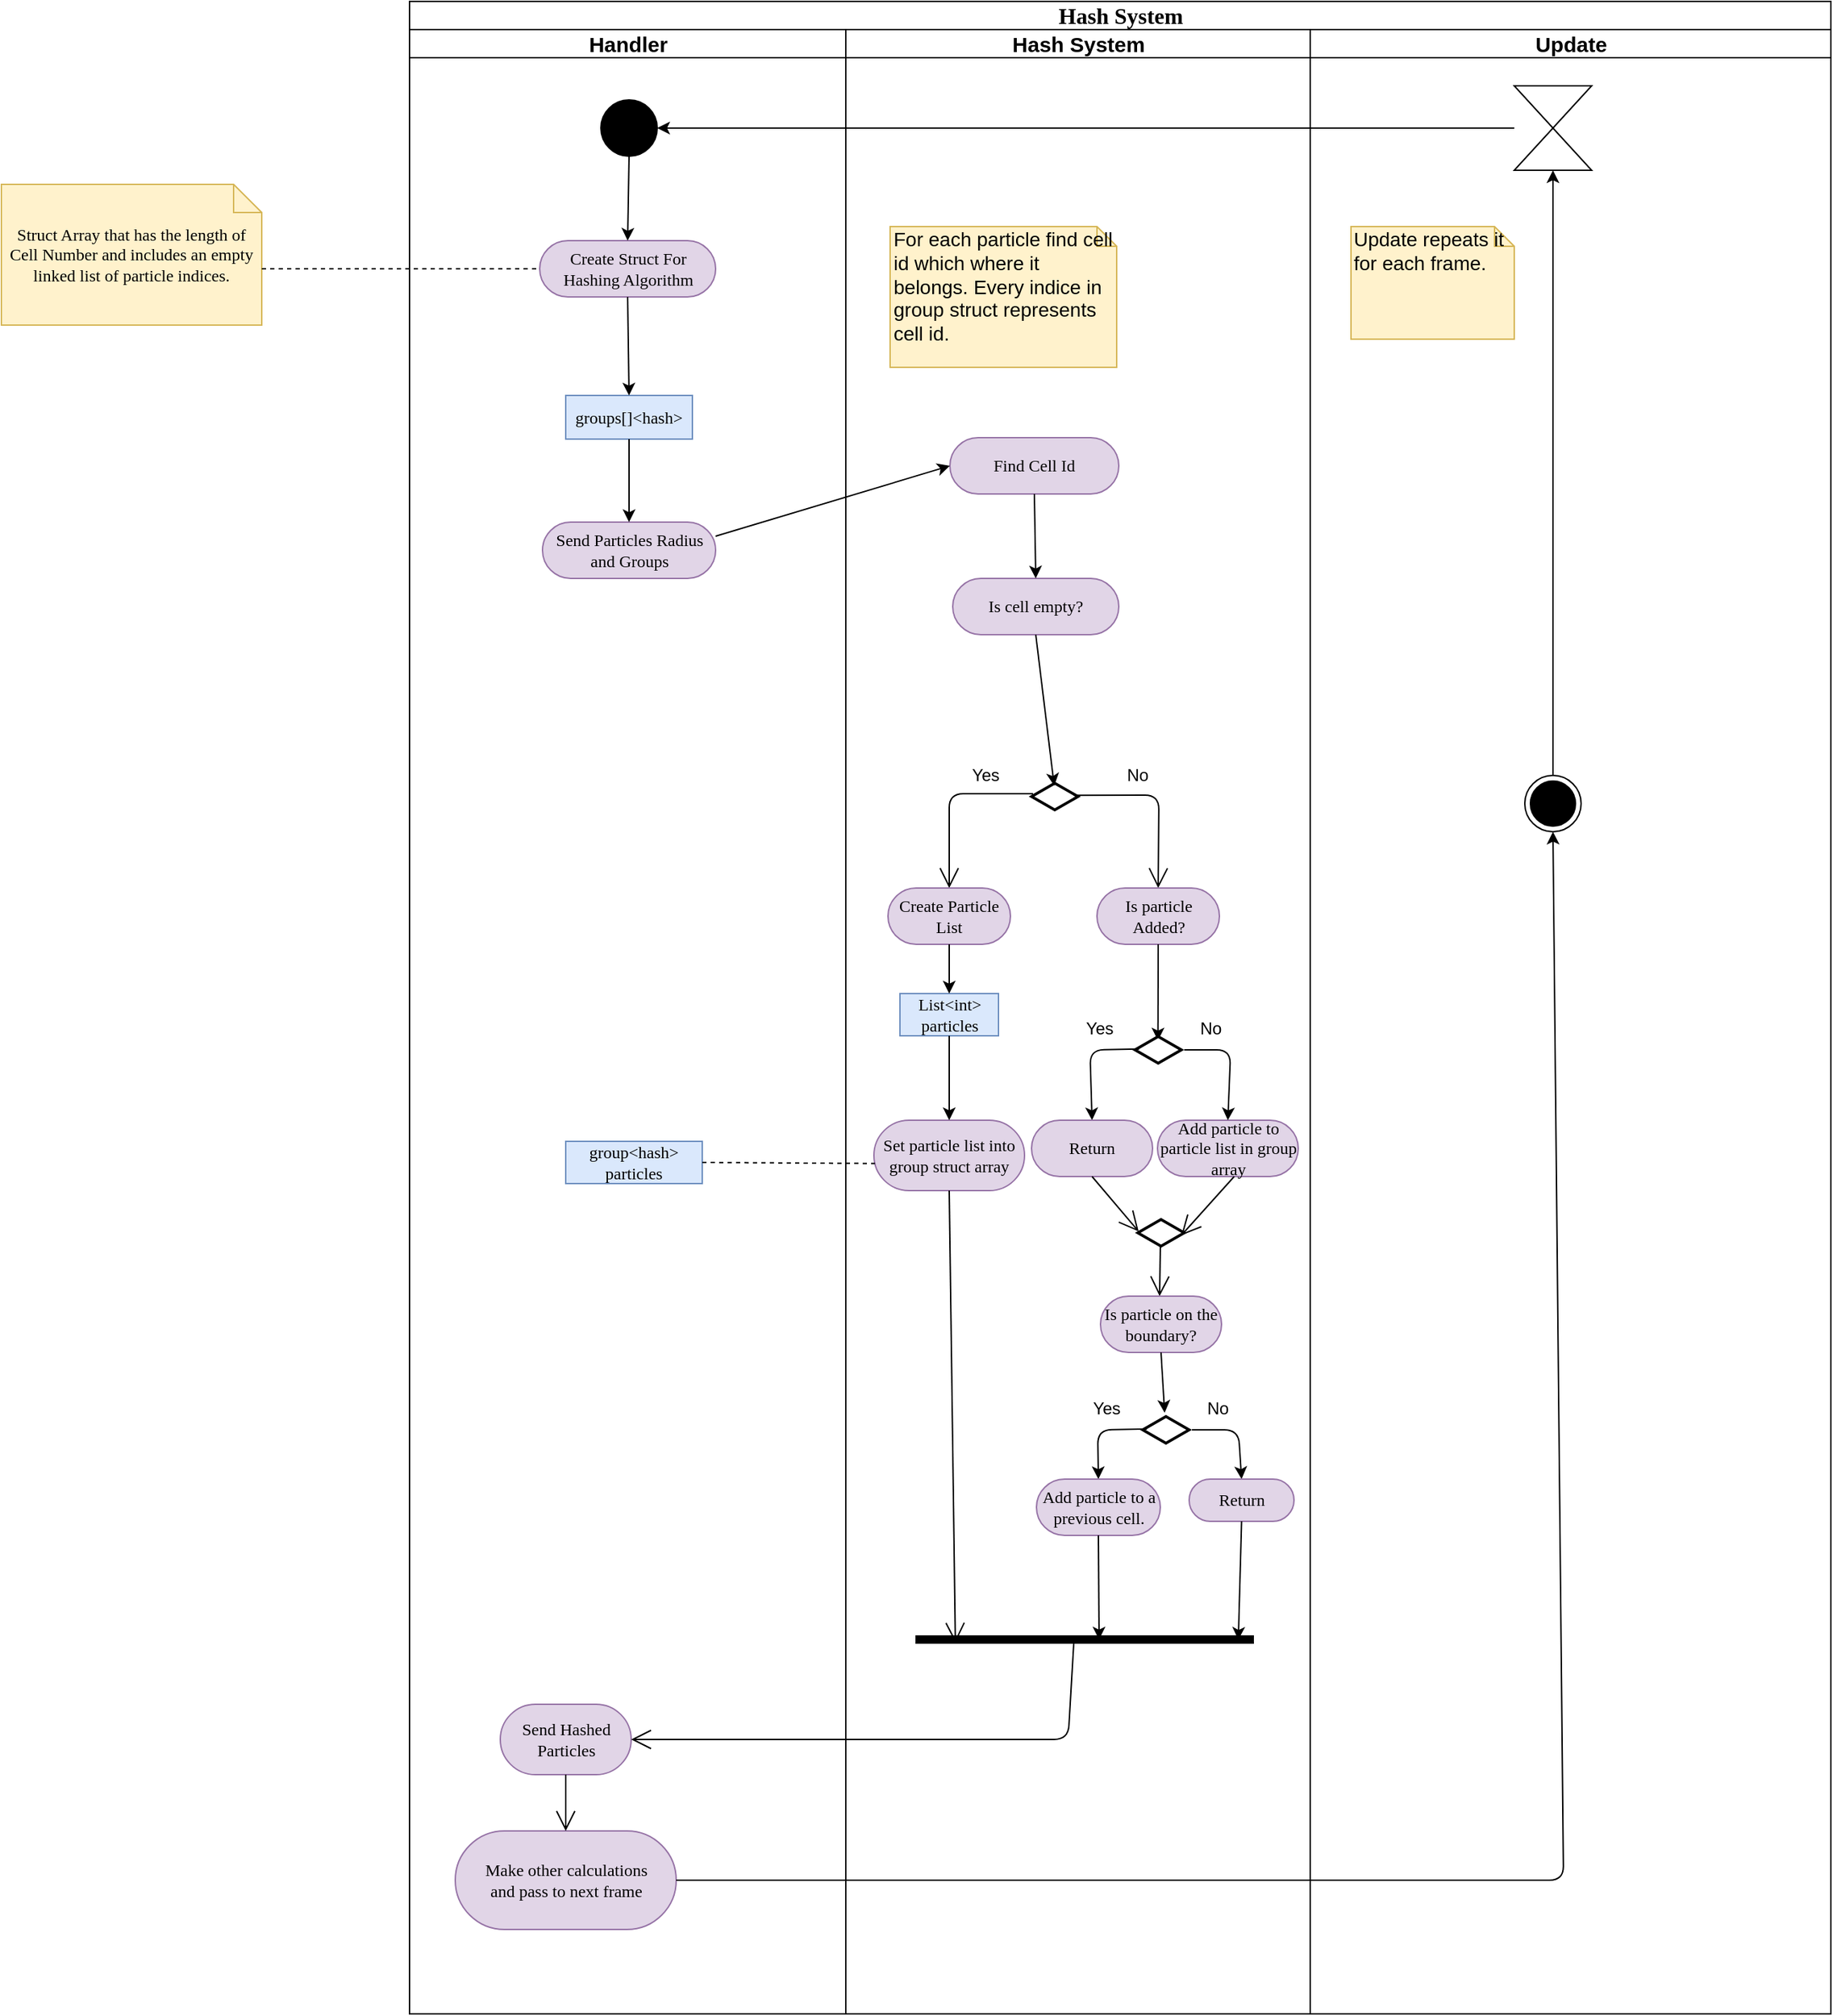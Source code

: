 <mxfile version="12.8.1" type="device"><diagram name="Page-1" id="0783ab3e-0a74-02c8-0abd-f7b4e66b4bec"><mxGraphModel dx="3220" dy="2288" grid="1" gridSize="10" guides="1" tooltips="1" connect="1" arrows="1" fold="1" page="1" pageScale="1" pageWidth="850" pageHeight="1100" background="#ffffff" math="0" shadow="0"><root><mxCell id="0"/><mxCell id="1" parent="0"/><mxCell id="iyxIDx-SKi2XZ2hmheYC-2" value="&lt;font style=&quot;font-size: 16px&quot;&gt;Hash System&lt;/font&gt;" style="swimlane;html=1;childLayout=stackLayout;startSize=20;rounded=0;shadow=0;comic=0;labelBackgroundColor=none;strokeWidth=1;fontFamily=Verdana;fontSize=14;align=center;" parent="1" vertex="1"><mxGeometry x="-480" y="-270" width="1010" height="1430" as="geometry"><mxRectangle x="40" y="20" width="60" height="20" as="alternateBounds"/></mxGeometry></mxCell><mxCell id="iyxIDx-SKi2XZ2hmheYC-3" value="&lt;font style=&quot;font-size: 15px&quot;&gt;Handler&lt;/font&gt;" style="swimlane;html=1;startSize=20;" parent="iyxIDx-SKi2XZ2hmheYC-2" vertex="1"><mxGeometry y="20" width="310" height="1410" as="geometry"/></mxCell><mxCell id="iyxIDx-SKi2XZ2hmheYC-128" value="" style="ellipse;whiteSpace=wrap;html=1;rounded=0;shadow=0;comic=0;labelBackgroundColor=none;strokeWidth=1;fillColor=#000000;fontFamily=Verdana;fontSize=12;align=center;" parent="iyxIDx-SKi2XZ2hmheYC-3" vertex="1"><mxGeometry x="136" y="50" width="40" height="40" as="geometry"/></mxCell><mxCell id="iyxIDx-SKi2XZ2hmheYC-131" value="Send Particles Radius and Groups" style="rounded=1;whiteSpace=wrap;html=1;shadow=0;comic=0;labelBackgroundColor=none;strokeWidth=1;fontFamily=Verdana;fontSize=12;align=center;arcSize=50;fillColor=#e1d5e7;strokeColor=#9673a6;" parent="iyxIDx-SKi2XZ2hmheYC-3" vertex="1"><mxGeometry x="94.5" y="350" width="123" height="40" as="geometry"/></mxCell><mxCell id="iyxIDx-SKi2XZ2hmheYC-133" value="Create Struct For Hashing Algorithm" style="rounded=1;whiteSpace=wrap;html=1;shadow=0;comic=0;labelBackgroundColor=none;strokeWidth=1;fontFamily=Verdana;fontSize=12;align=center;arcSize=50;fillColor=#e1d5e7;strokeColor=#9673a6;" parent="iyxIDx-SKi2XZ2hmheYC-3" vertex="1"><mxGeometry x="92.5" y="150" width="125" height="40" as="geometry"/></mxCell><mxCell id="iyxIDx-SKi2XZ2hmheYC-138" value="groups[]&amp;lt;hash&amp;gt;" style="rounded=0;whiteSpace=wrap;html=1;shadow=0;comic=0;labelBackgroundColor=none;strokeWidth=1;fontFamily=Verdana;fontSize=12;align=center;arcSize=50;fillColor=#dae8fc;strokeColor=#6c8ebf;" parent="iyxIDx-SKi2XZ2hmheYC-3" vertex="1"><mxGeometry x="111" y="260" width="90" height="31" as="geometry"/></mxCell><mxCell id="pmGwlJap9-wvX2rmIbSo-1" value="" style="endArrow=classic;html=1;entryX=0.5;entryY=0;entryDx=0;entryDy=0;exitX=0.5;exitY=1;exitDx=0;exitDy=0;" parent="iyxIDx-SKi2XZ2hmheYC-3" source="iyxIDx-SKi2XZ2hmheYC-128" target="iyxIDx-SKi2XZ2hmheYC-133" edge="1"><mxGeometry width="50" height="50" relative="1" as="geometry"><mxPoint x="-230" y="90" as="sourcePoint"/><mxPoint x="-180" y="40" as="targetPoint"/></mxGeometry></mxCell><mxCell id="pmGwlJap9-wvX2rmIbSo-2" value="" style="endArrow=classic;html=1;exitX=0.5;exitY=1;exitDx=0;exitDy=0;entryX=0.5;entryY=0;entryDx=0;entryDy=0;" parent="iyxIDx-SKi2XZ2hmheYC-3" source="iyxIDx-SKi2XZ2hmheYC-133" target="iyxIDx-SKi2XZ2hmheYC-138" edge="1"><mxGeometry width="50" height="50" relative="1" as="geometry"><mxPoint x="150" y="200" as="sourcePoint"/><mxPoint x="180" y="240" as="targetPoint"/></mxGeometry></mxCell><mxCell id="pmGwlJap9-wvX2rmIbSo-3" value="" style="endArrow=classic;html=1;entryX=0.5;entryY=0;entryDx=0;entryDy=0;exitX=0.5;exitY=1;exitDx=0;exitDy=0;" parent="iyxIDx-SKi2XZ2hmheYC-3" source="iyxIDx-SKi2XZ2hmheYC-138" target="iyxIDx-SKi2XZ2hmheYC-131" edge="1"><mxGeometry width="50" height="50" relative="1" as="geometry"><mxPoint x="156" y="320" as="sourcePoint"/><mxPoint x="154.5" y="390" as="targetPoint"/></mxGeometry></mxCell><mxCell id="pmGwlJap9-wvX2rmIbSo-72" value="Send Hashed Particles" style="rounded=1;whiteSpace=wrap;html=1;shadow=0;comic=0;labelBackgroundColor=none;strokeWidth=1;fontFamily=Verdana;fontSize=12;align=center;arcSize=50;fillColor=#e1d5e7;strokeColor=#9673a6;" parent="iyxIDx-SKi2XZ2hmheYC-3" vertex="1"><mxGeometry x="64.5" y="1190" width="93" height="50" as="geometry"/></mxCell><mxCell id="pmGwlJap9-wvX2rmIbSo-73" value="Make other calculations&lt;br&gt;and pass to next frame" style="rounded=1;whiteSpace=wrap;html=1;shadow=0;comic=0;labelBackgroundColor=none;strokeWidth=1;fontFamily=Verdana;fontSize=12;align=center;arcSize=50;fillColor=#e1d5e7;strokeColor=#9673a6;" parent="iyxIDx-SKi2XZ2hmheYC-3" vertex="1"><mxGeometry x="32.5" y="1280" width="157" height="70" as="geometry"/></mxCell><mxCell id="pmGwlJap9-wvX2rmIbSo-76" value="" style="endArrow=open;endFill=1;endSize=12;html=1;fontSize=14;exitX=0.5;exitY=1;exitDx=0;exitDy=0;entryX=0.5;entryY=0;entryDx=0;entryDy=0;" parent="iyxIDx-SKi2XZ2hmheYC-3" source="pmGwlJap9-wvX2rmIbSo-72" target="pmGwlJap9-wvX2rmIbSo-73" edge="1"><mxGeometry width="160" relative="1" as="geometry"><mxPoint x="181" y="1225" as="sourcePoint"/><mxPoint x="179.758" y="1291.272" as="targetPoint"/></mxGeometry></mxCell><mxCell id="pmGwlJap9-wvX2rmIbSo-52" value="group&amp;lt;hash&amp;gt; particles" style="rounded=0;whiteSpace=wrap;html=1;shadow=0;comic=0;labelBackgroundColor=none;strokeWidth=1;fontFamily=Verdana;fontSize=12;align=center;arcSize=50;fillColor=#dae8fc;strokeColor=#6c8ebf;" parent="iyxIDx-SKi2XZ2hmheYC-3" vertex="1"><mxGeometry x="111" y="790" width="97" height="30" as="geometry"/></mxCell><mxCell id="iyxIDx-SKi2XZ2hmheYC-12" value="&lt;font style=&quot;font-size: 15px&quot;&gt;Hash System&lt;/font&gt;" style="swimlane;html=1;startSize=20;" parent="iyxIDx-SKi2XZ2hmheYC-2" vertex="1"><mxGeometry x="310" y="20" width="330" height="1410" as="geometry"/></mxCell><mxCell id="iyxIDx-SKi2XZ2hmheYC-132" value="Find Cell Id" style="rounded=1;whiteSpace=wrap;html=1;shadow=0;comic=0;labelBackgroundColor=none;strokeWidth=1;fontFamily=Verdana;fontSize=12;align=center;arcSize=50;fillColor=#e1d5e7;strokeColor=#9673a6;" parent="iyxIDx-SKi2XZ2hmheYC-12" vertex="1"><mxGeometry x="74" y="290" width="120" height="40" as="geometry"/></mxCell><mxCell id="iyxIDx-SKi2XZ2hmheYC-141" value="For each particle find cell id which where it belongs. Every indice in group struct represents cell id." style="shape=note;whiteSpace=wrap;html=1;size=14;verticalAlign=top;align=left;spacingTop=-6;strokeWidth=1;fontSize=14;fillColor=#fff2cc;strokeColor=#d6b656;" parent="iyxIDx-SKi2XZ2hmheYC-12" vertex="1"><mxGeometry x="31.5" y="140" width="161" height="100" as="geometry"/></mxCell><mxCell id="iyxIDx-SKi2XZ2hmheYC-142" value="Is cell empty?" style="rounded=1;whiteSpace=wrap;html=1;shadow=0;comic=0;labelBackgroundColor=none;strokeWidth=1;fontFamily=Verdana;fontSize=12;align=center;arcSize=50;fillColor=#e1d5e7;strokeColor=#9673a6;" parent="iyxIDx-SKi2XZ2hmheYC-12" vertex="1"><mxGeometry x="76" y="390" width="118" height="40" as="geometry"/></mxCell><mxCell id="iyxIDx-SKi2XZ2hmheYC-144" value="" style="html=1;whiteSpace=wrap;aspect=fixed;shape=isoRectangle;strokeWidth=2;" parent="iyxIDx-SKi2XZ2hmheYC-12" vertex="1"><mxGeometry x="132" y="535" width="33" height="20" as="geometry"/></mxCell><mxCell id="iyxIDx-SKi2XZ2hmheYC-145" value="" style="endArrow=open;endFill=1;endSize=12;html=1;exitX=0.03;exitY=0.4;exitDx=0;exitDy=0;exitPerimeter=0;entryX=0.5;entryY=0;entryDx=0;entryDy=0;" parent="iyxIDx-SKi2XZ2hmheYC-12" source="iyxIDx-SKi2XZ2hmheYC-144" target="iyxIDx-SKi2XZ2hmheYC-149" edge="1"><mxGeometry width="160" relative="1" as="geometry"><mxPoint x="129.5" y="494" as="sourcePoint"/><mxPoint x="73.5" y="545" as="targetPoint"/><Array as="points"><mxPoint x="73.5" y="543"/></Array></mxGeometry></mxCell><mxCell id="iyxIDx-SKi2XZ2hmheYC-146" value="Yes" style="text;html=1;align=center;verticalAlign=middle;resizable=0;points=[];;autosize=1;" parent="iyxIDx-SKi2XZ2hmheYC-12" vertex="1"><mxGeometry x="78.5" y="520" width="40" height="20" as="geometry"/></mxCell><mxCell id="iyxIDx-SKi2XZ2hmheYC-147" value="No" style="text;html=1;align=center;verticalAlign=middle;resizable=0;points=[];;autosize=1;" parent="iyxIDx-SKi2XZ2hmheYC-12" vertex="1"><mxGeometry x="191.5" y="520" width="30" height="20" as="geometry"/></mxCell><mxCell id="iyxIDx-SKi2XZ2hmheYC-148" value="" style="endArrow=open;endFill=1;endSize=12;html=1;exitX=0.934;exitY=0.458;exitDx=0;exitDy=0;exitPerimeter=0;entryX=0.5;entryY=0;entryDx=0;entryDy=0;" parent="iyxIDx-SKi2XZ2hmheYC-12" source="iyxIDx-SKi2XZ2hmheYC-144" target="iyxIDx-SKi2XZ2hmheYC-150" edge="1"><mxGeometry width="160" relative="1" as="geometry"><mxPoint x="252.5" y="495.0" as="sourcePoint"/><mxPoint x="223.5" y="546" as="targetPoint"/><Array as="points"><mxPoint x="222.5" y="544"/></Array></mxGeometry></mxCell><mxCell id="iyxIDx-SKi2XZ2hmheYC-149" value="Create Particle List" style="rounded=1;whiteSpace=wrap;html=1;shadow=0;comic=0;labelBackgroundColor=none;strokeWidth=1;fontFamily=Verdana;fontSize=12;align=center;arcSize=50;fillColor=#e1d5e7;strokeColor=#9673a6;" parent="iyxIDx-SKi2XZ2hmheYC-12" vertex="1"><mxGeometry x="30" y="610" width="87" height="40" as="geometry"/></mxCell><mxCell id="iyxIDx-SKi2XZ2hmheYC-150" value="Is particle Added?" style="rounded=1;whiteSpace=wrap;html=1;shadow=0;comic=0;labelBackgroundColor=none;strokeWidth=1;fontFamily=Verdana;fontSize=12;align=center;arcSize=50;fillColor=#e1d5e7;strokeColor=#9673a6;" parent="iyxIDx-SKi2XZ2hmheYC-12" vertex="1"><mxGeometry x="178.5" y="610" width="87" height="40" as="geometry"/></mxCell><mxCell id="iyxIDx-SKi2XZ2hmheYC-152" value="List&amp;lt;int&amp;gt; particles" style="rounded=0;whiteSpace=wrap;html=1;shadow=0;comic=0;labelBackgroundColor=none;strokeWidth=1;fontFamily=Verdana;fontSize=12;align=center;arcSize=50;fillColor=#dae8fc;strokeColor=#6c8ebf;" parent="iyxIDx-SKi2XZ2hmheYC-12" vertex="1"><mxGeometry x="38.5" y="685" width="70" height="30" as="geometry"/></mxCell><mxCell id="iyxIDx-SKi2XZ2hmheYC-153" value="Set particle list into group struct array" style="rounded=1;whiteSpace=wrap;html=1;shadow=0;comic=0;labelBackgroundColor=none;strokeWidth=1;fontFamily=Verdana;fontSize=12;align=center;arcSize=50;fillColor=#e1d5e7;strokeColor=#9673a6;" parent="iyxIDx-SKi2XZ2hmheYC-12" vertex="1"><mxGeometry x="20" y="775" width="107" height="50" as="geometry"/></mxCell><mxCell id="iyxIDx-SKi2XZ2hmheYC-154" value="Add particle to particle list in group array" style="rounded=1;whiteSpace=wrap;html=1;shadow=0;comic=0;labelBackgroundColor=none;strokeWidth=1;fontFamily=Verdana;fontSize=12;align=center;arcSize=50;fillColor=#e1d5e7;strokeColor=#9673a6;" parent="iyxIDx-SKi2XZ2hmheYC-12" vertex="1"><mxGeometry x="221.5" y="775" width="100" height="40" as="geometry"/></mxCell><mxCell id="pmGwlJap9-wvX2rmIbSo-6" value="" style="endArrow=classic;html=1;entryX=0.5;entryY=0;entryDx=0;entryDy=0;exitX=0.5;exitY=1;exitDx=0;exitDy=0;" parent="iyxIDx-SKi2XZ2hmheYC-12" source="iyxIDx-SKi2XZ2hmheYC-132" target="iyxIDx-SKi2XZ2hmheYC-142" edge="1"><mxGeometry width="50" height="50" relative="1" as="geometry"><mxPoint x="160" y="550" as="sourcePoint"/><mxPoint x="170" y="560" as="targetPoint"/></mxGeometry></mxCell><mxCell id="pmGwlJap9-wvX2rmIbSo-10" value="" style="endArrow=classic;html=1;exitX=0.5;exitY=1;exitDx=0;exitDy=0;entryX=0.488;entryY=0.119;entryDx=0;entryDy=0;entryPerimeter=0;" parent="iyxIDx-SKi2XZ2hmheYC-12" source="iyxIDx-SKi2XZ2hmheYC-142" target="iyxIDx-SKi2XZ2hmheYC-144" edge="1"><mxGeometry width="50" height="50" relative="1" as="geometry"><mxPoint x="135" y="725" as="sourcePoint"/><mxPoint x="160" y="640" as="targetPoint"/></mxGeometry></mxCell><mxCell id="pmGwlJap9-wvX2rmIbSo-12" value="" style="endArrow=classic;html=1;entryX=0.5;entryY=0;entryDx=0;entryDy=0;exitX=0.5;exitY=1;exitDx=0;exitDy=0;" parent="iyxIDx-SKi2XZ2hmheYC-12" source="iyxIDx-SKi2XZ2hmheYC-149" target="iyxIDx-SKi2XZ2hmheYC-152" edge="1"><mxGeometry width="50" height="50" relative="1" as="geometry"><mxPoint x="88.0" y="685" as="sourcePoint"/><mxPoint x="88.0" y="745" as="targetPoint"/></mxGeometry></mxCell><mxCell id="pmGwlJap9-wvX2rmIbSo-14" value="" style="endArrow=classic;html=1;exitX=0.5;exitY=1;exitDx=0;exitDy=0;entryX=0.495;entryY=0.168;entryDx=0;entryDy=0;entryPerimeter=0;" parent="iyxIDx-SKi2XZ2hmheYC-12" source="iyxIDx-SKi2XZ2hmheYC-150" target="pmGwlJap9-wvX2rmIbSo-15" edge="1"><mxGeometry width="50" height="50" relative="1" as="geometry"><mxPoint x="226.5" y="664" as="sourcePoint"/><mxPoint x="226.5" y="717" as="targetPoint"/></mxGeometry></mxCell><mxCell id="pmGwlJap9-wvX2rmIbSo-15" value="" style="html=1;whiteSpace=wrap;aspect=fixed;shape=isoRectangle;strokeWidth=2;" parent="iyxIDx-SKi2XZ2hmheYC-12" vertex="1"><mxGeometry x="205.5" y="715" width="33" height="20" as="geometry"/></mxCell><mxCell id="pmGwlJap9-wvX2rmIbSo-53" value="" style="line;strokeWidth=6;fillColor=none;align=left;verticalAlign=middle;spacingTop=-1;spacingLeft=3;spacingRight=3;rotatable=0;labelPosition=right;points=[];portConstraint=eastwest;fontSize=14;" parent="iyxIDx-SKi2XZ2hmheYC-12" vertex="1"><mxGeometry x="49.5" y="1140" width="240.5" height="8" as="geometry"/></mxCell><mxCell id="pmGwlJap9-wvX2rmIbSo-56" value="" style="endArrow=open;endFill=1;endSize=12;html=1;fontSize=14;exitX=0.486;exitY=0.9;exitDx=0;exitDy=0;exitPerimeter=0;" parent="iyxIDx-SKi2XZ2hmheYC-12" source="O21_2k_D6fdpSpsZcFFS-2" edge="1"><mxGeometry width="160" relative="1" as="geometry"><mxPoint x="233" y="915" as="sourcePoint"/><mxPoint x="223" y="900" as="targetPoint"/></mxGeometry></mxCell><mxCell id="pmGwlJap9-wvX2rmIbSo-60" value="" style="endArrow=classic;html=1;entryX=0.5;entryY=0;entryDx=0;entryDy=0;exitX=0.5;exitY=1;exitDx=0;exitDy=0;" parent="iyxIDx-SKi2XZ2hmheYC-12" source="iyxIDx-SKi2XZ2hmheYC-152" target="iyxIDx-SKi2XZ2hmheYC-153" edge="1"><mxGeometry width="50" height="50" relative="1" as="geometry"><mxPoint x="68" y="725" as="sourcePoint"/><mxPoint x="68" y="760" as="targetPoint"/></mxGeometry></mxCell><mxCell id="pmGwlJap9-wvX2rmIbSo-61" value="" style="endArrow=classic;html=1;exitX=1.061;exitY=0.5;exitDx=0;exitDy=0;entryX=0.5;entryY=0;entryDx=0;entryDy=0;exitPerimeter=0;" parent="iyxIDx-SKi2XZ2hmheYC-12" source="pmGwlJap9-wvX2rmIbSo-15" target="iyxIDx-SKi2XZ2hmheYC-154" edge="1"><mxGeometry width="50" height="50" relative="1" as="geometry"><mxPoint x="293.5" y="691" as="sourcePoint"/><mxPoint x="276" y="775" as="targetPoint"/><Array as="points"><mxPoint x="273.5" y="725"/></Array></mxGeometry></mxCell><mxCell id="pmGwlJap9-wvX2rmIbSo-62" value="No" style="text;html=1;align=center;verticalAlign=middle;resizable=0;points=[];;autosize=1;" parent="iyxIDx-SKi2XZ2hmheYC-12" vertex="1"><mxGeometry x="243.5" y="700" width="30" height="20" as="geometry"/></mxCell><mxCell id="pmGwlJap9-wvX2rmIbSo-63" value="Yes" style="text;html=1;align=center;verticalAlign=middle;resizable=0;points=[];;autosize=1;" parent="iyxIDx-SKi2XZ2hmheYC-12" vertex="1"><mxGeometry x="159.5" y="700" width="40" height="20" as="geometry"/></mxCell><mxCell id="pmGwlJap9-wvX2rmIbSo-64" value="" style="endArrow=classic;html=1;exitX=0.09;exitY=0.469;exitDx=0;exitDy=0;exitPerimeter=0;entryX=0.5;entryY=0;entryDx=0;entryDy=0;" parent="iyxIDx-SKi2XZ2hmheYC-12" source="pmGwlJap9-wvX2rmIbSo-15" target="pmGwlJap9-wvX2rmIbSo-65" edge="1"><mxGeometry width="50" height="50" relative="1" as="geometry"><mxPoint x="178.5" y="705" as="sourcePoint"/><mxPoint x="173.5" y="775" as="targetPoint"/><Array as="points"><mxPoint x="173.5" y="725"/></Array></mxGeometry></mxCell><mxCell id="pmGwlJap9-wvX2rmIbSo-65" value="Return" style="rounded=1;whiteSpace=wrap;html=1;shadow=0;comic=0;labelBackgroundColor=none;strokeWidth=1;fontFamily=Verdana;fontSize=12;align=center;arcSize=50;fillColor=#e1d5e7;strokeColor=#9673a6;" parent="iyxIDx-SKi2XZ2hmheYC-12" vertex="1"><mxGeometry x="132" y="775" width="86" height="40" as="geometry"/></mxCell><mxCell id="pmGwlJap9-wvX2rmIbSo-68" value="" style="endArrow=open;endFill=1;endSize=12;html=1;fontSize=14;entryX=0.937;entryY=0.59;entryDx=0;entryDy=0;exitX=0.5;exitY=1;exitDx=0;exitDy=0;entryPerimeter=0;" parent="iyxIDx-SKi2XZ2hmheYC-12" target="O21_2k_D6fdpSpsZcFFS-2" edge="1"><mxGeometry width="160" relative="1" as="geometry"><mxPoint x="276" y="815" as="sourcePoint"/><mxPoint x="278.15" y="847.432" as="targetPoint"/></mxGeometry></mxCell><mxCell id="pmGwlJap9-wvX2rmIbSo-69" value="" style="endArrow=open;endFill=1;endSize=12;html=1;fontSize=14;entryX=0.018;entryY=0.452;entryDx=0;entryDy=0;exitX=0.5;exitY=1;exitDx=0;exitDy=0;entryPerimeter=0;" parent="iyxIDx-SKi2XZ2hmheYC-12" source="pmGwlJap9-wvX2rmIbSo-65" target="O21_2k_D6fdpSpsZcFFS-2" edge="1"><mxGeometry width="160" relative="1" as="geometry"><mxPoint x="121.615" y="848.864" as="sourcePoint"/><mxPoint x="174.2" y="849.144" as="targetPoint"/></mxGeometry></mxCell><mxCell id="O21_2k_D6fdpSpsZcFFS-2" value="" style="html=1;whiteSpace=wrap;aspect=fixed;shape=isoRectangle;strokeWidth=2;" vertex="1" parent="iyxIDx-SKi2XZ2hmheYC-12"><mxGeometry x="207.5" y="845" width="33" height="20" as="geometry"/></mxCell><mxCell id="pmGwlJap9-wvX2rmIbSo-55" value="" style="endArrow=open;endFill=1;endSize=12;html=1;fontSize=14;exitX=0.5;exitY=1;exitDx=0;exitDy=0;entryX=0.118;entryY=0.784;entryDx=0;entryDy=0;entryPerimeter=0;" parent="iyxIDx-SKi2XZ2hmheYC-12" source="iyxIDx-SKi2XZ2hmheYC-153" target="pmGwlJap9-wvX2rmIbSo-53" edge="1"><mxGeometry width="160" relative="1" as="geometry"><mxPoint x="89.22" y="988.704" as="sourcePoint"/><mxPoint x="89.0" y="1053" as="targetPoint"/></mxGeometry></mxCell><mxCell id="O21_2k_D6fdpSpsZcFFS-8" value="Is particle on the boundary?" style="rounded=1;whiteSpace=wrap;html=1;shadow=0;comic=0;labelBackgroundColor=none;strokeWidth=1;fontFamily=Verdana;fontSize=12;align=center;arcSize=50;fillColor=#e1d5e7;strokeColor=#9673a6;" vertex="1" parent="iyxIDx-SKi2XZ2hmheYC-12"><mxGeometry x="181" y="900" width="86" height="40" as="geometry"/></mxCell><mxCell id="O21_2k_D6fdpSpsZcFFS-9" value="" style="endArrow=classic;html=1;exitX=0.5;exitY=1;exitDx=0;exitDy=0;entryX=0.472;entryY=-0.109;entryDx=0;entryDy=0;entryPerimeter=0;" edge="1" parent="iyxIDx-SKi2XZ2hmheYC-12" target="O21_2k_D6fdpSpsZcFFS-10" source="O21_2k_D6fdpSpsZcFFS-8"><mxGeometry width="50" height="50" relative="1" as="geometry"><mxPoint x="222" y="960" as="sourcePoint"/><mxPoint x="396.5" y="1277" as="targetPoint"/></mxGeometry></mxCell><mxCell id="O21_2k_D6fdpSpsZcFFS-10" value="" style="html=1;whiteSpace=wrap;aspect=fixed;shape=isoRectangle;strokeWidth=2;" vertex="1" parent="iyxIDx-SKi2XZ2hmheYC-12"><mxGeometry x="211" y="985" width="33" height="20" as="geometry"/></mxCell><mxCell id="O21_2k_D6fdpSpsZcFFS-11" value="" style="endArrow=classic;html=1;exitX=1.061;exitY=0.5;exitDx=0;exitDy=0;entryX=0.5;entryY=0;entryDx=0;entryDy=0;exitPerimeter=0;" edge="1" parent="iyxIDx-SKi2XZ2hmheYC-12" source="O21_2k_D6fdpSpsZcFFS-10" target="O21_2k_D6fdpSpsZcFFS-15"><mxGeometry width="50" height="50" relative="1" as="geometry"><mxPoint x="469.0" y="1211" as="sourcePoint"/><mxPoint x="277" y="1045" as="targetPoint"/><Array as="points"><mxPoint x="279" y="995"/></Array></mxGeometry></mxCell><mxCell id="O21_2k_D6fdpSpsZcFFS-12" value="No" style="text;html=1;align=center;verticalAlign=middle;resizable=0;points=[];;autosize=1;" vertex="1" parent="iyxIDx-SKi2XZ2hmheYC-12"><mxGeometry x="249" y="970" width="30" height="20" as="geometry"/></mxCell><mxCell id="O21_2k_D6fdpSpsZcFFS-13" value="Yes" style="text;html=1;align=center;verticalAlign=middle;resizable=0;points=[];;autosize=1;" vertex="1" parent="iyxIDx-SKi2XZ2hmheYC-12"><mxGeometry x="165" y="970" width="40" height="20" as="geometry"/></mxCell><mxCell id="O21_2k_D6fdpSpsZcFFS-14" value="" style="endArrow=classic;html=1;exitX=0.09;exitY=0.469;exitDx=0;exitDy=0;exitPerimeter=0;entryX=0.5;entryY=0;entryDx=0;entryDy=0;" edge="1" parent="iyxIDx-SKi2XZ2hmheYC-12" source="O21_2k_D6fdpSpsZcFFS-10" target="O21_2k_D6fdpSpsZcFFS-16"><mxGeometry width="50" height="50" relative="1" as="geometry"><mxPoint x="354" y="1225" as="sourcePoint"/><mxPoint x="180.5" y="1045" as="targetPoint"/><Array as="points"><mxPoint x="179" y="995"/></Array></mxGeometry></mxCell><mxCell id="O21_2k_D6fdpSpsZcFFS-15" value="Return" style="rounded=1;whiteSpace=wrap;html=1;shadow=0;comic=0;labelBackgroundColor=none;strokeWidth=1;fontFamily=Verdana;fontSize=12;align=center;arcSize=50;fillColor=#e1d5e7;strokeColor=#9673a6;" vertex="1" parent="iyxIDx-SKi2XZ2hmheYC-12"><mxGeometry x="244" y="1030" width="74.5" height="30" as="geometry"/></mxCell><mxCell id="O21_2k_D6fdpSpsZcFFS-16" value="Add particle to a previous cell." style="rounded=1;whiteSpace=wrap;html=1;shadow=0;comic=0;labelBackgroundColor=none;strokeWidth=1;fontFamily=Verdana;fontSize=12;align=center;arcSize=50;fillColor=#e1d5e7;strokeColor=#9673a6;" vertex="1" parent="iyxIDx-SKi2XZ2hmheYC-12"><mxGeometry x="135.5" y="1030" width="88" height="40" as="geometry"/></mxCell><mxCell id="O21_2k_D6fdpSpsZcFFS-17" value="" style="endArrow=classic;html=1;exitX=0.5;exitY=1;exitDx=0;exitDy=0;" edge="1" parent="iyxIDx-SKi2XZ2hmheYC-12" source="O21_2k_D6fdpSpsZcFFS-16"><mxGeometry width="50" height="50" relative="1" as="geometry"><mxPoint x="83.5" y="725" as="sourcePoint"/><mxPoint x="180" y="1144" as="targetPoint"/></mxGeometry></mxCell><mxCell id="O21_2k_D6fdpSpsZcFFS-18" value="" style="endArrow=classic;html=1;entryX=0.954;entryY=0.518;entryDx=0;entryDy=0;exitX=0.5;exitY=1;exitDx=0;exitDy=0;entryPerimeter=0;" edge="1" parent="iyxIDx-SKi2XZ2hmheYC-12" source="O21_2k_D6fdpSpsZcFFS-15" target="pmGwlJap9-wvX2rmIbSo-53"><mxGeometry width="50" height="50" relative="1" as="geometry"><mxPoint x="189.5" y="1080" as="sourcePoint"/><mxPoint x="184.471" y="1162.144" as="targetPoint"/></mxGeometry></mxCell><mxCell id="pmGwlJap9-wvX2rmIbSo-4" value="" style="endArrow=classic;html=1;exitX=1;exitY=0.25;exitDx=0;exitDy=0;entryX=0;entryY=0.5;entryDx=0;entryDy=0;" parent="iyxIDx-SKi2XZ2hmheYC-2" source="iyxIDx-SKi2XZ2hmheYC-131" target="iyxIDx-SKi2XZ2hmheYC-132" edge="1"><mxGeometry width="50" height="50" relative="1" as="geometry"><mxPoint x="150" y="500" as="sourcePoint"/><mxPoint x="350" y="320" as="targetPoint"/></mxGeometry></mxCell><mxCell id="pmGwlJap9-wvX2rmIbSo-57" value="" style="endArrow=open;endFill=1;endSize=12;html=1;fontSize=14;exitX=0.468;exitY=0.698;exitDx=0;exitDy=0;exitPerimeter=0;entryX=1;entryY=0.5;entryDx=0;entryDy=0;" parent="iyxIDx-SKi2XZ2hmheYC-2" source="pmGwlJap9-wvX2rmIbSo-53" target="pmGwlJap9-wvX2rmIbSo-72" edge="1"><mxGeometry width="160" relative="1" as="geometry"><mxPoint x="480" y="1170" as="sourcePoint"/><mxPoint x="450" y="1220" as="targetPoint"/><Array as="points"><mxPoint x="468" y="1235"/></Array></mxGeometry></mxCell><mxCell id="pmGwlJap9-wvX2rmIbSo-77" value="" style="endArrow=classic;html=1;entryX=1;entryY=0.5;entryDx=0;entryDy=0;exitX=0;exitY=0.5;exitDx=0;exitDy=0;" parent="iyxIDx-SKi2XZ2hmheYC-2" source="pmGwlJap9-wvX2rmIbSo-70" target="iyxIDx-SKi2XZ2hmheYC-128" edge="1"><mxGeometry width="50" height="50" relative="1" as="geometry"><mxPoint x="720" y="100" as="sourcePoint"/><mxPoint x="720" y="160" as="targetPoint"/></mxGeometry></mxCell><mxCell id="iyxIDx-SKi2XZ2hmheYC-28" value="&lt;font style=&quot;font-size: 15px&quot;&gt;Update&lt;/font&gt;" style="swimlane;html=1;startSize=20;" parent="iyxIDx-SKi2XZ2hmheYC-2" vertex="1"><mxGeometry x="640" y="20" width="370" height="1410" as="geometry"/></mxCell><mxCell id="pmGwlJap9-wvX2rmIbSo-13" value="&lt;font style=&quot;font-size: 14px&quot;&gt;Update repeats it for each frame.&lt;/font&gt;" style="shape=note;whiteSpace=wrap;html=1;size=14;verticalAlign=top;align=left;spacingTop=-6;strokeWidth=1;fillColor=#fff2cc;strokeColor=#d6b656;" parent="iyxIDx-SKi2XZ2hmheYC-28" vertex="1"><mxGeometry x="29" y="140" width="116" height="80" as="geometry"/></mxCell><mxCell id="pmGwlJap9-wvX2rmIbSo-70" value="" style="shape=collate;whiteSpace=wrap;html=1;strokeWidth=1;fontSize=14;" parent="iyxIDx-SKi2XZ2hmheYC-28" vertex="1"><mxGeometry x="145" y="40" width="55" height="60" as="geometry"/></mxCell><mxCell id="O21_2k_D6fdpSpsZcFFS-4" value="" style="ellipse;html=1;shape=endState;fillColor=#000000;strokeColor=#000000;fontSize=12;" vertex="1" parent="iyxIDx-SKi2XZ2hmheYC-28"><mxGeometry x="152.5" y="530" width="40" height="40" as="geometry"/></mxCell><mxCell id="O21_2k_D6fdpSpsZcFFS-5" value="" style="endArrow=classic;html=1;entryX=0.5;entryY=1;entryDx=0;entryDy=0;exitX=0.5;exitY=0;exitDx=0;exitDy=0;" edge="1" parent="iyxIDx-SKi2XZ2hmheYC-28" source="O21_2k_D6fdpSpsZcFFS-4" target="pmGwlJap9-wvX2rmIbSo-70"><mxGeometry width="50" height="50" relative="1" as="geometry"><mxPoint x="155" y="80" as="sourcePoint"/><mxPoint x="-454" y="80" as="targetPoint"/></mxGeometry></mxCell><mxCell id="O21_2k_D6fdpSpsZcFFS-1" value="" style="endArrow=classic;html=1;exitX=1;exitY=0.5;exitDx=0;exitDy=0;entryX=0.5;entryY=1;entryDx=0;entryDy=0;" edge="1" parent="iyxIDx-SKi2XZ2hmheYC-2" source="pmGwlJap9-wvX2rmIbSo-73" target="O21_2k_D6fdpSpsZcFFS-4"><mxGeometry width="50" height="50" relative="1" as="geometry"><mxPoint x="830" y="1363.529" as="sourcePoint"/><mxPoint x="820" y="620" as="targetPoint"/><Array as="points"><mxPoint x="820" y="1335"/></Array></mxGeometry></mxCell><mxCell id="O21_2k_D6fdpSpsZcFFS-3" value="" style="endArrow=none;dashed=1;html=1;strokeWidth=1;fontSize=12;entryX=0.007;entryY=0.615;entryDx=0;entryDy=0;exitX=1;exitY=0.5;exitDx=0;exitDy=0;entryPerimeter=0;" edge="1" parent="iyxIDx-SKi2XZ2hmheYC-2" source="pmGwlJap9-wvX2rmIbSo-52" target="iyxIDx-SKi2XZ2hmheYC-153"><mxGeometry width="50" height="50" relative="1" as="geometry"><mxPoint x="200" y="1020" as="sourcePoint"/><mxPoint x="250" y="970" as="targetPoint"/></mxGeometry></mxCell><mxCell id="iyxIDx-SKi2XZ2hmheYC-134" value="Struct Array that has the length of Cell Number and includes an empty linked list of particle indices." style="shape=note;whiteSpace=wrap;html=1;rounded=0;shadow=0;comic=0;labelBackgroundColor=none;strokeWidth=1;fontFamily=Verdana;fontSize=12;align=center;size=20;fillColor=#fff2cc;strokeColor=#d6b656;" parent="1" vertex="1"><mxGeometry x="-770" y="-140" width="185" height="100" as="geometry"/></mxCell><mxCell id="iyxIDx-SKi2XZ2hmheYC-140" value="" style="text;strokeColor=none;fillColor=none;align=left;verticalAlign=middle;spacingTop=-1;spacingLeft=4;spacingRight=4;rotatable=0;labelPosition=right;points=[];portConstraint=eastwest;" parent="1" vertex="1"><mxGeometry x="-770" y="1030" width="20" height="14" as="geometry"/></mxCell><mxCell id="O21_2k_D6fdpSpsZcFFS-6" value="" style="endArrow=none;dashed=1;html=1;strokeWidth=1;fontSize=12;exitX=0;exitY=0;exitDx=185;exitDy=60;exitPerimeter=0;entryX=0;entryY=0.5;entryDx=0;entryDy=0;" edge="1" parent="1" source="iyxIDx-SKi2XZ2hmheYC-134" target="iyxIDx-SKi2XZ2hmheYC-133"><mxGeometry width="50" height="50" relative="1" as="geometry"><mxPoint x="-430" y="-20" as="sourcePoint"/><mxPoint x="-380" y="-70" as="targetPoint"/></mxGeometry></mxCell></root></mxGraphModel></diagram></mxfile>